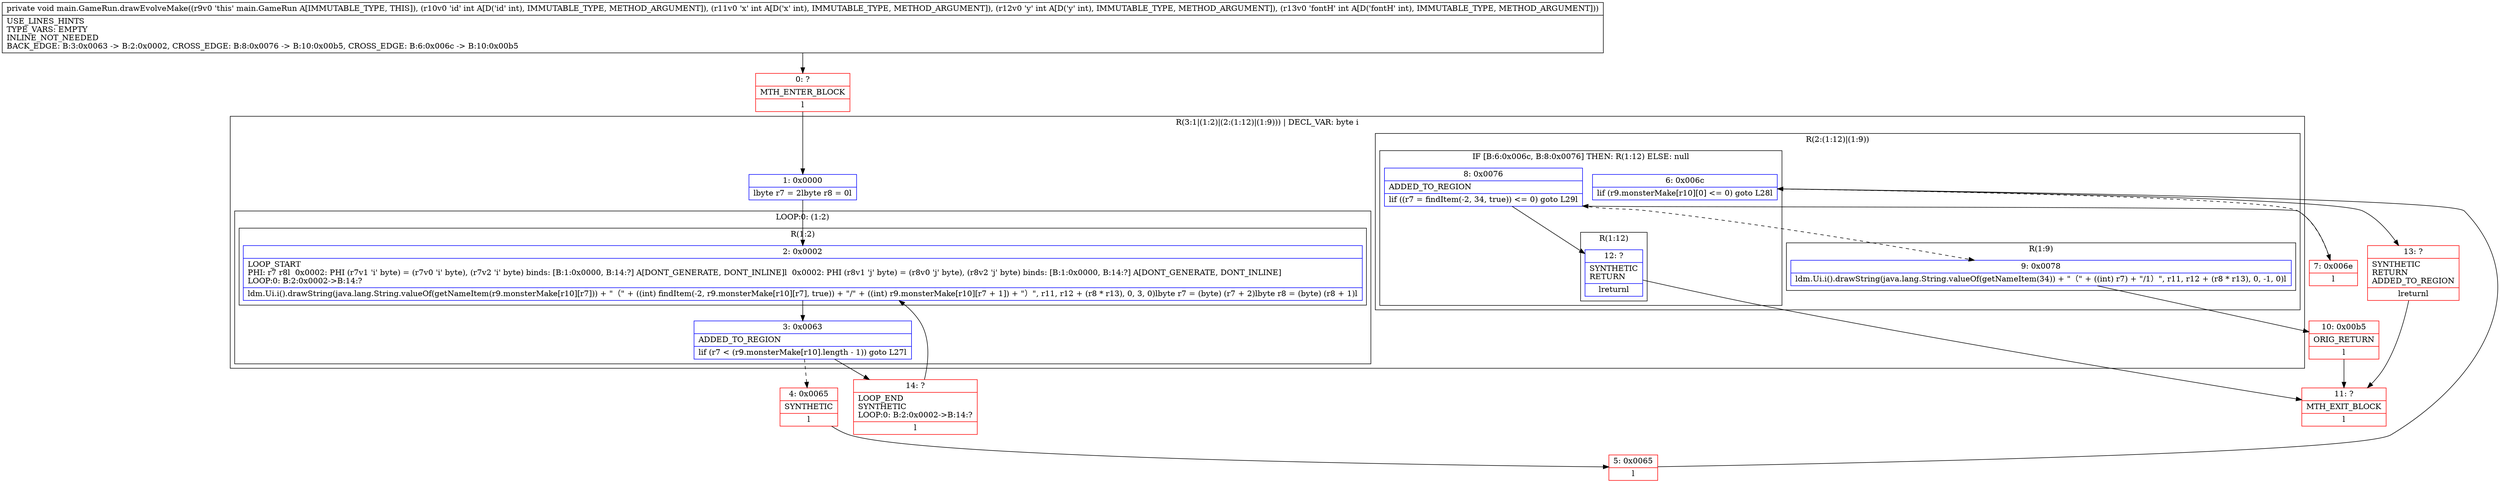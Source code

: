 digraph "CFG formain.GameRun.drawEvolveMake(IIII)V" {
subgraph cluster_Region_1719474007 {
label = "R(3:1|(1:2)|(2:(1:12)|(1:9))) | DECL_VAR: byte i\l";
node [shape=record,color=blue];
Node_1 [shape=record,label="{1\:\ 0x0000|lbyte r7 = 2lbyte r8 = 0l}"];
subgraph cluster_LoopRegion_1800458189 {
label = "LOOP:0: (1:2)";
node [shape=record,color=blue];
Node_3 [shape=record,label="{3\:\ 0x0063|ADDED_TO_REGION\l|lif (r7 \< (r9.monsterMake[r10].length \- 1)) goto L27l}"];
subgraph cluster_Region_2117148463 {
label = "R(1:2)";
node [shape=record,color=blue];
Node_2 [shape=record,label="{2\:\ 0x0002|LOOP_START\lPHI: r7 r8l  0x0002: PHI (r7v1 'i' byte) = (r7v0 'i' byte), (r7v2 'i' byte) binds: [B:1:0x0000, B:14:?] A[DONT_GENERATE, DONT_INLINE]l  0x0002: PHI (r8v1 'j' byte) = (r8v0 'j' byte), (r8v2 'j' byte) binds: [B:1:0x0000, B:14:?] A[DONT_GENERATE, DONT_INLINE]\lLOOP:0: B:2:0x0002\-\>B:14:?\l|ldm.Ui.i().drawString(java.lang.String.valueOf(getNameItem(r9.monsterMake[r10][r7])) + \"（\" + ((int) findItem(\-2, r9.monsterMake[r10][r7], true)) + \"\/\" + ((int) r9.monsterMake[r10][r7 + 1]) + \"）\", r11, r12 + (r8 * r13), 0, 3, 0)lbyte r7 = (byte) (r7 + 2)lbyte r8 = (byte) (r8 + 1)l}"];
}
}
subgraph cluster_Region_1342250200 {
label = "R(2:(1:12)|(1:9))";
node [shape=record,color=blue];
subgraph cluster_IfRegion_1959438918 {
label = "IF [B:6:0x006c, B:8:0x0076] THEN: R(1:12) ELSE: null";
node [shape=record,color=blue];
Node_6 [shape=record,label="{6\:\ 0x006c|lif (r9.monsterMake[r10][0] \<= 0) goto L28l}"];
Node_8 [shape=record,label="{8\:\ 0x0076|ADDED_TO_REGION\l|lif ((r7 = findItem(\-2, 34, true)) \<= 0) goto L29l}"];
subgraph cluster_Region_27118626 {
label = "R(1:12)";
node [shape=record,color=blue];
Node_12 [shape=record,label="{12\:\ ?|SYNTHETIC\lRETURN\l|lreturnl}"];
}
}
subgraph cluster_Region_1469919214 {
label = "R(1:9)";
node [shape=record,color=blue];
Node_9 [shape=record,label="{9\:\ 0x0078|ldm.Ui.i().drawString(java.lang.String.valueOf(getNameItem(34)) + \"（\" + ((int) r7) + \"\/1）\", r11, r12 + (r8 * r13), 0, \-1, 0)l}"];
}
}
}
Node_0 [shape=record,color=red,label="{0\:\ ?|MTH_ENTER_BLOCK\l|l}"];
Node_4 [shape=record,color=red,label="{4\:\ 0x0065|SYNTHETIC\l|l}"];
Node_5 [shape=record,color=red,label="{5\:\ 0x0065|l}"];
Node_7 [shape=record,color=red,label="{7\:\ 0x006e|l}"];
Node_10 [shape=record,color=red,label="{10\:\ 0x00b5|ORIG_RETURN\l|l}"];
Node_11 [shape=record,color=red,label="{11\:\ ?|MTH_EXIT_BLOCK\l|l}"];
Node_13 [shape=record,color=red,label="{13\:\ ?|SYNTHETIC\lRETURN\lADDED_TO_REGION\l|lreturnl}"];
Node_14 [shape=record,color=red,label="{14\:\ ?|LOOP_END\lSYNTHETIC\lLOOP:0: B:2:0x0002\-\>B:14:?\l|l}"];
MethodNode[shape=record,label="{private void main.GameRun.drawEvolveMake((r9v0 'this' main.GameRun A[IMMUTABLE_TYPE, THIS]), (r10v0 'id' int A[D('id' int), IMMUTABLE_TYPE, METHOD_ARGUMENT]), (r11v0 'x' int A[D('x' int), IMMUTABLE_TYPE, METHOD_ARGUMENT]), (r12v0 'y' int A[D('y' int), IMMUTABLE_TYPE, METHOD_ARGUMENT]), (r13v0 'fontH' int A[D('fontH' int), IMMUTABLE_TYPE, METHOD_ARGUMENT]))  | USE_LINES_HINTS\lTYPE_VARS: EMPTY\lINLINE_NOT_NEEDED\lBACK_EDGE: B:3:0x0063 \-\> B:2:0x0002, CROSS_EDGE: B:8:0x0076 \-\> B:10:0x00b5, CROSS_EDGE: B:6:0x006c \-\> B:10:0x00b5\l}"];
MethodNode -> Node_0;
Node_1 -> Node_2;
Node_3 -> Node_4[style=dashed];
Node_3 -> Node_14;
Node_2 -> Node_3;
Node_6 -> Node_7[style=dashed];
Node_6 -> Node_13;
Node_8 -> Node_9[style=dashed];
Node_8 -> Node_12;
Node_12 -> Node_11;
Node_9 -> Node_10;
Node_0 -> Node_1;
Node_4 -> Node_5;
Node_5 -> Node_6;
Node_7 -> Node_8;
Node_10 -> Node_11;
Node_13 -> Node_11;
Node_14 -> Node_2;
}

